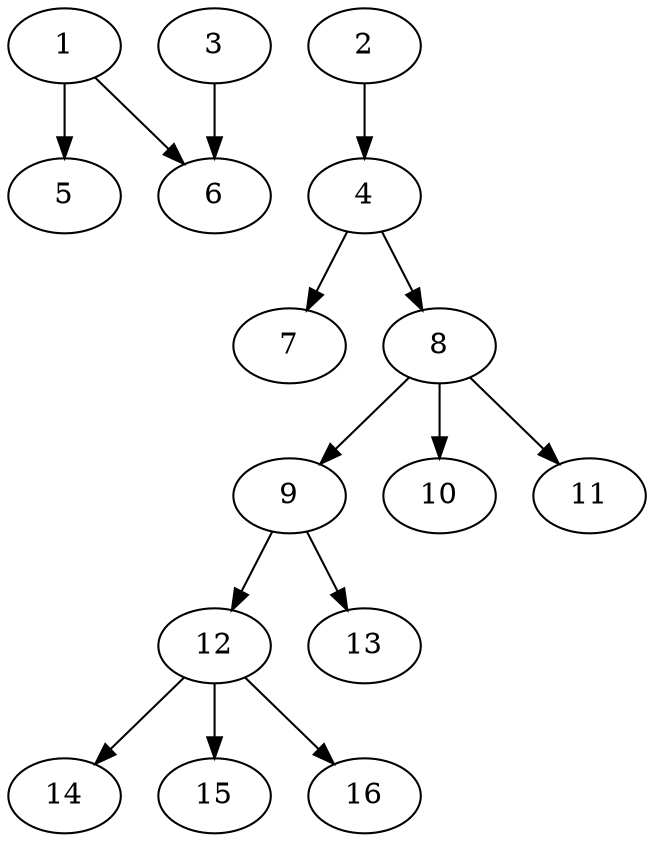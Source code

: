 // DAG (tier=1-easy, mode=data, n=16, ccr=0.321, fat=0.428, density=0.389, regular=0.632, jump=0.023, mindata=1048576, maxdata=8388608)
// DAG automatically generated by daggen at Sun Aug 24 16:33:33 2025
// /home/ermia/Project/Environments/daggen/bin/daggen --dot --ccr 0.321 --fat 0.428 --regular 0.632 --density 0.389 --jump 0.023 --mindata 1048576 --maxdata 8388608 -n 16 
digraph G {
  1 [size="3603838646589238", alpha="0.04", expect_size="1801919323294619"]
  1 -> 5 [size ="64644089643008"]
  1 -> 6 [size ="64644089643008"]
  2 [size="110778025124563824", alpha="0.08", expect_size="55389012562281912"]
  2 -> 4 [size ="50888391524352"]
  3 [size="809381776355175168", alpha="0.02", expect_size="404690888177587584"]
  3 -> 6 [size ="344027014627328"]
  4 [size="279893493413754976", alpha="0.13", expect_size="139946746706877488"]
  4 -> 7 [size ="193515195727872"]
  4 -> 8 [size ="193515195727872"]
  5 [size="324019155766670592", alpha="0.01", expect_size="162009577883335296"]
  6 [size="6693884800494186", alpha="0.03", expect_size="3346942400247093"]
  7 [size="213846577038448256", alpha="0.18", expect_size="106923288519224128"]
  8 [size="56669785413972872", alpha="0.13", expect_size="28334892706986436"]
  8 -> 9 [size ="128508407840768"]
  8 -> 10 [size ="128508407840768"]
  8 -> 11 [size ="128508407840768"]
  9 [size="374618801071063936", alpha="0.02", expect_size="187309400535531968"]
  9 -> 12 [size ="459111904837632"]
  9 -> 13 [size ="459111904837632"]
  10 [size="10215617776254166", alpha="0.14", expect_size="5107808888127083"]
  11 [size="587490021451377934336", alpha="0.11", expect_size="293745010725688967168"]
  12 [size="201087821335686944", alpha="0.14", expect_size="100543910667843472"]
  12 -> 14 [size ="82655647367168"]
  12 -> 15 [size ="82655647367168"]
  12 -> 16 [size ="82655647367168"]
  13 [size="134929771070825248", alpha="0.04", expect_size="67464885535412624"]
  14 [size="11409928415305336", alpha="0.01", expect_size="5704964207652668"]
  15 [size="8797746687696175104", alpha="0.11", expect_size="4398873343848087552"]
  16 [size="48464962771403688", alpha="0.01", expect_size="24232481385701844"]
}